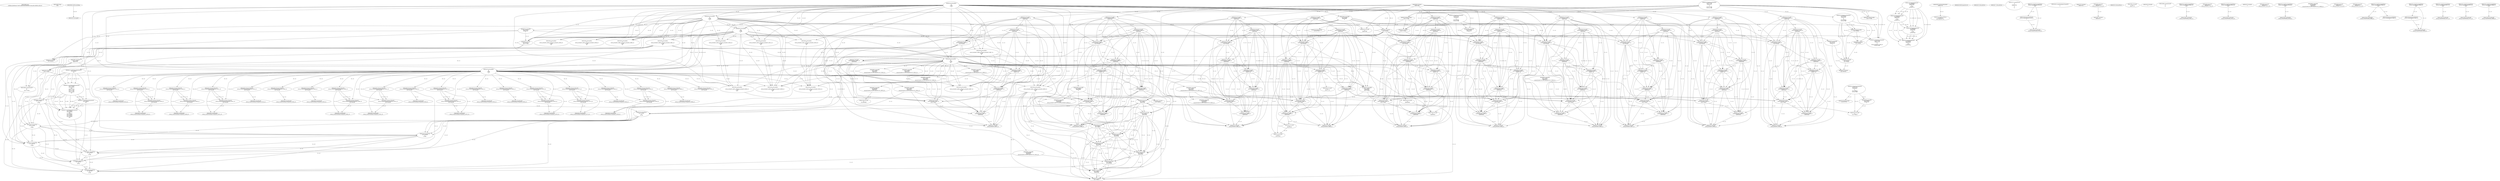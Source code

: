 // Global SCDG with merge call
digraph {
	0 [label="268454688.main
e286de2a2b9006c03759f761dbf5309e398d3b5873afcca9b10499851c695167"]
	1 [label="268454699.Sleep
1000"]
	2 [label="268450908.GetProcessHeap
"]
	3 [label="268465424.VirtualAlloc
0
128
12288
4"]
	4 [label="268465190.RegOpenKeyExW
2147483650
268501000
0
131097
2147417172"]
	5 [label="268465489.wsprintfW
3221762048
268500964
0"]
	3 -> 5 [label="(0-->1)"]
	6 [label="268466183.VirtualAlloc
0
1024
12288
4"]
	3 -> 6 [label="(3-->3)"]
	3 -> 6 [label="(4-->4)"]
	7 [label="268466202.VirtualAlloc
0
3596
12288
4"]
	3 -> 7 [label="(3-->3)"]
	6 -> 7 [label="(3-->3)"]
	3 -> 7 [label="(4-->4)"]
	6 -> 7 [label="(4-->4)"]
	8 [label="268466212.GetWindowsDirectoryW
3221770240
256"]
	7 -> 8 [label="(0-->1)"]
	9 [label="268466270.GetVolumeInformationW
3221770240
3221770752
256
3221771776
3221771784
3221771780
3221771264
256"]
	7 -> 9 [label="(0-->1)"]
	8 -> 9 [label="(1-->1)"]
	8 -> 9 [label="(2-->3)"]
	8 -> 9 [label="(2-->8)"]
	10 [label="268465190.RegOpenKeyExW
2147483650
268501632
0
131097
2147417172"]
	4 -> 10 [label="(1-->1)"]
	4 -> 10 [label="(4-->4)"]
	4 -> 10 [label="(5-->5)"]
	11 [label="268465223.RegQueryValueExW
3221771788
268501592
0
0
3221771788
2147417188"]
	12 [label="268465239.RegCloseKey
3221771788"]
	11 -> 12 [label="(1-->1)"]
	11 -> 12 [label="(5-->1)"]
	13 [label="268466320.lstrlenW
3221771788"]
	11 -> 13 [label="(1-->1)"]
	11 -> 13 [label="(5-->1)"]
	12 -> 13 [label="(1-->1)"]
	14 [label="268466376.wsprintfW
3221766144
268501204
0"]
	6 -> 14 [label="(0-->1)"]
	15 [label="268466397.lstrcatW
3221766144
3221771788"]
	6 -> 15 [label="(0-->1)"]
	14 -> 15 [label="(1-->1)"]
	11 -> 15 [label="(1-->2)"]
	11 -> 15 [label="(5-->2)"]
	12 -> 15 [label="(1-->2)"]
	13 -> 15 [label="(1-->2)"]
	16 [label="268466409.GetModuleHandleW
268501752"]
	17 [label="268466416.GetProcAddress
270536744
RtlComputeCrc32"]
	16 -> 17 [label="(0-->1)"]
	18 [label="268466432.lstrlenW
3221766144"]
	6 -> 18 [label="(0-->1)"]
	14 -> 18 [label="(1-->1)"]
	15 -> 18 [label="(1-->1)"]
	19 [label="268466449.RtlComputeCrc32
"]
	20 [label="268466481.VirtualFree
3221770240
0
32768"]
	7 -> 20 [label="(0-->1)"]
	8 -> 20 [label="(1-->1)"]
	9 -> 20 [label="(1-->1)"]
	21 [label="268464882.lstrlenW
3221762048"]
	3 -> 21 [label="(0-->1)"]
	5 -> 21 [label="(1-->1)"]
	22 [label="268464893.lstrlenW
268497860"]
	23 [label="268453932.VirtualAlloc
0
retval_lstrlenW_32860_32_retval_lstrlenW_32861_32
12288
64"]
	3 -> 23 [label="(3-->3)"]
	6 -> 23 [label="(3-->3)"]
	7 -> 23 [label="(3-->3)"]
	24 [label="268453967.lstrcpyW
3221774336
268497976"]
	23 -> 24 [label="(0-->1)"]
	25 [label="268453974.lstrlenW
3221774336"]
	23 -> 25 [label="(0-->1)"]
	24 -> 25 [label="(1-->1)"]
	26 [label="268464425.lstrcatW
retval_lstrlenW_32880_32
268497860"]
	22 -> 26 [label="(1-->2)"]
	27 [label="268464433.lstrcatW
retval_lstrlenW_32880_32
268500944"]
	26 -> 27 [label="(1-->1)"]
	28 [label="268464439.lstrcatW
retval_lstrlenW_32880_32
3221762048"]
	26 -> 28 [label="(1-->1)"]
	27 -> 28 [label="(1-->1)"]
	3 -> 28 [label="(0-->2)"]
	5 -> 28 [label="(1-->2)"]
	21 -> 28 [label="(1-->2)"]
	29 [label="268464447.lstrcatW
retval_lstrlenW_32880_32
268500948"]
	26 -> 29 [label="(1-->1)"]
	27 -> 29 [label="(1-->1)"]
	28 -> 29 [label="(1-->1)"]
	30 [label="268464636.VirtualAlloc
0
66
12288
64"]
	3 -> 30 [label="(3-->3)"]
	6 -> 30 [label="(3-->3)"]
	7 -> 30 [label="(3-->3)"]
	23 -> 30 [label="(3-->3)"]
	23 -> 30 [label="(4-->4)"]
	31 [label="268464662.wsprintfW
3221778432
268500952
unconstrained_ret_RtlComputeCrc32_32842_32"]
	30 -> 31 [label="(0-->1)"]
	32 [label="268464692.lstrcatW
retval_lstrlenW_32880_32
268497764"]
	26 -> 32 [label="(1-->1)"]
	27 -> 32 [label="(1-->1)"]
	28 -> 32 [label="(1-->1)"]
	29 -> 32 [label="(1-->1)"]
	33 [label="268464700.lstrcatW
retval_lstrlenW_32880_32
268500944"]
	26 -> 33 [label="(1-->1)"]
	27 -> 33 [label="(1-->1)"]
	28 -> 33 [label="(1-->1)"]
	29 -> 33 [label="(1-->1)"]
	32 -> 33 [label="(1-->1)"]
	27 -> 33 [label="(2-->2)"]
	34 [label="268464706.lstrcatW
retval_lstrlenW_32880_32
3221778432"]
	26 -> 34 [label="(1-->1)"]
	27 -> 34 [label="(1-->1)"]
	28 -> 34 [label="(1-->1)"]
	29 -> 34 [label="(1-->1)"]
	32 -> 34 [label="(1-->1)"]
	33 -> 34 [label="(1-->1)"]
	30 -> 34 [label="(0-->2)"]
	31 -> 34 [label="(1-->2)"]
	35 [label="268464714.lstrcatW
retval_lstrlenW_32880_32
268500948"]
	26 -> 35 [label="(1-->1)"]
	27 -> 35 [label="(1-->1)"]
	28 -> 35 [label="(1-->1)"]
	29 -> 35 [label="(1-->1)"]
	32 -> 35 [label="(1-->1)"]
	33 -> 35 [label="(1-->1)"]
	34 -> 35 [label="(1-->1)"]
	29 -> 35 [label="(2-->2)"]
	36 [label="268464726.VirtualFree
3221778432
0
32768"]
	30 -> 36 [label="(0-->1)"]
	31 -> 36 [label="(1-->1)"]
	34 -> 36 [label="(2-->1)"]
	20 -> 36 [label="(3-->3)"]
	37 [label="268464767.lstrlenW
retval_lstrlenW_32880_32"]
	26 -> 37 [label="(1-->1)"]
	27 -> 37 [label="(1-->1)"]
	28 -> 37 [label="(1-->1)"]
	29 -> 37 [label="(1-->1)"]
	32 -> 37 [label="(1-->1)"]
	33 -> 37 [label="(1-->1)"]
	34 -> 37 [label="(1-->1)"]
	35 -> 37 [label="(1-->1)"]
	38 [label="268453998.CreateMutexW
0
0
3221774336"]
	23 -> 38 [label="(0-->3)"]
	24 -> 38 [label="(1-->3)"]
	25 -> 38 [label="(1-->3)"]
	39 [label="268454010.GetLastError
"]
	40 [label="268454017.GetLastError
"]
	41 [label="268454043.VirtualFree
3221774336
0
32768"]
	23 -> 41 [label="(0-->1)"]
	24 -> 41 [label="(1-->1)"]
	25 -> 41 [label="(1-->1)"]
	38 -> 41 [label="(3-->1)"]
	20 -> 41 [label="(3-->3)"]
	36 -> 41 [label="(3-->3)"]
	42 [label="268467629.VirtualFree
3221762048
0
32768"]
	3 -> 42 [label="(0-->1)"]
	5 -> 42 [label="(1-->1)"]
	21 -> 42 [label="(1-->1)"]
	28 -> 42 [label="(2-->1)"]
	20 -> 42 [label="(3-->3)"]
	36 -> 42 [label="(3-->3)"]
	41 -> 42 [label="(3-->3)"]
	43 [label="268467737.VirtualFree
3221766144
0
32768"]
	6 -> 43 [label="(0-->1)"]
	14 -> 43 [label="(1-->1)"]
	15 -> 43 [label="(1-->1)"]
	18 -> 43 [label="(1-->1)"]
	20 -> 43 [label="(3-->3)"]
	36 -> 43 [label="(3-->3)"]
	41 -> 43 [label="(3-->3)"]
	42 -> 43 [label="(3-->3)"]
	44 [label="268454737.CreateThread
0
0
268447024
0
0
0"]
	45 [label="268454761.WaitForSingleObject
retval_CreateThread_33139_32
5000"]
	46 [label="268454780.TerminateThread
retval_CreateThread_33139_32
0"]
	45 -> 46 [label="(1-->1)"]
	47 [label="268454790.CloseHandle
retval_CreateThread_33139_32"]
	45 -> 47 [label="(1-->1)"]
	46 -> 47 [label="(1-->1)"]
	48 [label="268454450.CreateToolhelp32Snapshot
2
0"]
	49 [label="268454476.VirtualAlloc
0
556
12288
4"]
	3 -> 49 [label="(3-->3)"]
	6 -> 49 [label="(3-->3)"]
	7 -> 49 [label="(3-->3)"]
	23 -> 49 [label="(3-->3)"]
	30 -> 49 [label="(3-->3)"]
	3 -> 49 [label="(4-->4)"]
	6 -> 49 [label="(4-->4)"]
	7 -> 49 [label="(4-->4)"]
	50 [label="268454533.lstrcmpiW
"]
	2 -> 50 [label="(0-->0)"]
	51 [label="268454602.Process32NextW
retval_CreateToolhelp32Snapshot_33269_32
3221782528"]
	49 -> 51 [label="(0-->2)"]
	52 [label="268454627.VirtualFree
3221782528
0
32768"]
	49 -> 52 [label="(0-->1)"]
	51 -> 52 [label="(2-->1)"]
	20 -> 52 [label="(3-->3)"]
	36 -> 52 [label="(3-->3)"]
	41 -> 52 [label="(3-->3)"]
	42 -> 52 [label="(3-->3)"]
	43 -> 52 [label="(3-->3)"]
	53 [label="268454634.CloseHandle
retval_CreateToolhelp32Snapshot_33269_32"]
	51 -> 53 [label="(1-->1)"]
	54 [label="268465190.RegOpenKeyExW
2147483650
268501000
0
131097
2147417052"]
	4 -> 54 [label="(1-->1)"]
	10 -> 54 [label="(1-->1)"]
	4 -> 54 [label="(2-->2)"]
	4 -> 54 [label="(4-->4)"]
	10 -> 54 [label="(4-->4)"]
	55 [label="268465489.wsprintfW
3221786624
268500964
0"]
	5 -> 55 [label="(2-->2)"]
	56 [label="268466212.GetWindowsDirectoryW
3221794816
256"]
	8 -> 56 [label="(2-->2)"]
	9 -> 56 [label="(3-->2)"]
	9 -> 56 [label="(8-->2)"]
	57 [label="268466270.GetVolumeInformationW
3221794816
3221795328
256
3221796352
3221796360
3221796356
3221795840
256"]
	56 -> 57 [label="(1-->1)"]
	8 -> 57 [label="(2-->3)"]
	9 -> 57 [label="(3-->3)"]
	9 -> 57 [label="(8-->3)"]
	56 -> 57 [label="(2-->3)"]
	8 -> 57 [label="(2-->8)"]
	9 -> 57 [label="(3-->8)"]
	9 -> 57 [label="(8-->8)"]
	56 -> 57 [label="(2-->8)"]
	58 [label="268465190.RegOpenKeyExW
2147483650
268501632
0
131097
2147417052"]
	4 -> 58 [label="(1-->1)"]
	10 -> 58 [label="(1-->1)"]
	54 -> 58 [label="(1-->1)"]
	10 -> 58 [label="(2-->2)"]
	4 -> 58 [label="(4-->4)"]
	10 -> 58 [label="(4-->4)"]
	54 -> 58 [label="(4-->4)"]
	54 -> 58 [label="(5-->5)"]
	59 [label="268465223.RegQueryValueExW
3221796364
268501592
0
0
3221796364
2147417068"]
	11 -> 59 [label="(2-->2)"]
	60 [label="268465239.RegCloseKey
3221796364"]
	59 -> 60 [label="(1-->1)"]
	59 -> 60 [label="(5-->1)"]
	61 [label="268466320.lstrlenW
3221796364"]
	59 -> 61 [label="(1-->1)"]
	59 -> 61 [label="(5-->1)"]
	60 -> 61 [label="(1-->1)"]
	62 [label="268466376.wsprintfW
3221790720
268501204
0"]
	14 -> 62 [label="(2-->2)"]
	63 [label="268466397.lstrcatW
3221790720
3221796364"]
	62 -> 63 [label="(1-->1)"]
	59 -> 63 [label="(1-->2)"]
	59 -> 63 [label="(5-->2)"]
	60 -> 63 [label="(1-->2)"]
	61 -> 63 [label="(1-->2)"]
	64 [label="268466432.lstrlenW
3221790720"]
	62 -> 64 [label="(1-->1)"]
	63 -> 64 [label="(1-->1)"]
	65 [label="268466481.VirtualFree
3221794816
0
32768"]
	56 -> 65 [label="(1-->1)"]
	57 -> 65 [label="(1-->1)"]
	20 -> 65 [label="(3-->3)"]
	36 -> 65 [label="(3-->3)"]
	41 -> 65 [label="(3-->3)"]
	42 -> 65 [label="(3-->3)"]
	43 -> 65 [label="(3-->3)"]
	52 -> 65 [label="(3-->3)"]
	66 [label="268464882.lstrlenW
3221786624"]
	55 -> 66 [label="(1-->1)"]
	67 [label="268452641.VirtualAlloc
0
retval_lstrlenW_40831_32_retval_lstrlenW_40830_32
12288
64"]
	3 -> 67 [label="(3-->3)"]
	6 -> 67 [label="(3-->3)"]
	7 -> 67 [label="(3-->3)"]
	23 -> 67 [label="(3-->3)"]
	30 -> 67 [label="(3-->3)"]
	49 -> 67 [label="(3-->3)"]
	23 -> 67 [label="(4-->4)"]
	30 -> 67 [label="(4-->4)"]
	68 [label="268464425.lstrcatW
3221798912
268497860"]
	67 -> 68 [label="(0-->1)"]
	22 -> 68 [label="(1-->2)"]
	26 -> 68 [label="(2-->2)"]
	69 [label="268464433.lstrcatW
3221798912
268500944"]
	67 -> 69 [label="(0-->1)"]
	68 -> 69 [label="(1-->1)"]
	27 -> 69 [label="(2-->2)"]
	33 -> 69 [label="(2-->2)"]
	70 [label="268464439.lstrcatW
3221798912
3221786624"]
	67 -> 70 [label="(0-->1)"]
	68 -> 70 [label="(1-->1)"]
	69 -> 70 [label="(1-->1)"]
	55 -> 70 [label="(1-->2)"]
	66 -> 70 [label="(1-->2)"]
	71 [label="268464447.lstrcatW
3221798912
268500948"]
	67 -> 71 [label="(0-->1)"]
	68 -> 71 [label="(1-->1)"]
	69 -> 71 [label="(1-->1)"]
	70 -> 71 [label="(1-->1)"]
	29 -> 71 [label="(2-->2)"]
	35 -> 71 [label="(2-->2)"]
	72 [label="268464662.wsprintfW
3221803008
268500952
unconstrained_ret_RtlComputeCrc32_39519_32"]
	31 -> 72 [label="(2-->2)"]
	73 [label="268464692.lstrcatW
3221798912
268497764"]
	67 -> 73 [label="(0-->1)"]
	68 -> 73 [label="(1-->1)"]
	69 -> 73 [label="(1-->1)"]
	70 -> 73 [label="(1-->1)"]
	71 -> 73 [label="(1-->1)"]
	32 -> 73 [label="(2-->2)"]
	74 [label="268464700.lstrcatW
3221798912
268500944"]
	67 -> 74 [label="(0-->1)"]
	68 -> 74 [label="(1-->1)"]
	69 -> 74 [label="(1-->1)"]
	70 -> 74 [label="(1-->1)"]
	71 -> 74 [label="(1-->1)"]
	73 -> 74 [label="(1-->1)"]
	27 -> 74 [label="(2-->2)"]
	33 -> 74 [label="(2-->2)"]
	69 -> 74 [label="(2-->2)"]
	75 [label="268464706.lstrcatW
3221798912
3221803008"]
	67 -> 75 [label="(0-->1)"]
	68 -> 75 [label="(1-->1)"]
	69 -> 75 [label="(1-->1)"]
	70 -> 75 [label="(1-->1)"]
	71 -> 75 [label="(1-->1)"]
	73 -> 75 [label="(1-->1)"]
	74 -> 75 [label="(1-->1)"]
	72 -> 75 [label="(1-->2)"]
	76 [label="268464714.lstrcatW
3221798912
268500948"]
	67 -> 76 [label="(0-->1)"]
	68 -> 76 [label="(1-->1)"]
	69 -> 76 [label="(1-->1)"]
	70 -> 76 [label="(1-->1)"]
	71 -> 76 [label="(1-->1)"]
	73 -> 76 [label="(1-->1)"]
	74 -> 76 [label="(1-->1)"]
	75 -> 76 [label="(1-->1)"]
	29 -> 76 [label="(2-->2)"]
	35 -> 76 [label="(2-->2)"]
	71 -> 76 [label="(2-->2)"]
	77 [label="268464726.VirtualFree
3221803008
0
32768"]
	72 -> 77 [label="(1-->1)"]
	75 -> 77 [label="(2-->1)"]
	20 -> 77 [label="(3-->3)"]
	36 -> 77 [label="(3-->3)"]
	41 -> 77 [label="(3-->3)"]
	42 -> 77 [label="(3-->3)"]
	43 -> 77 [label="(3-->3)"]
	52 -> 77 [label="(3-->3)"]
	65 -> 77 [label="(3-->3)"]
	78 [label="268464767.lstrlenW
3221798912"]
	67 -> 78 [label="(0-->1)"]
	68 -> 78 [label="(1-->1)"]
	69 -> 78 [label="(1-->1)"]
	70 -> 78 [label="(1-->1)"]
	71 -> 78 [label="(1-->1)"]
	73 -> 78 [label="(1-->1)"]
	74 -> 78 [label="(1-->1)"]
	75 -> 78 [label="(1-->1)"]
	76 -> 78 [label="(1-->1)"]
	79 [label="268452707.lstrlenW
268497912"]
	80 [label="268452834.lstrcpyW
268510272
retval_lstrlenW_42218_32"]
	81 [label="268452841.lstrlenW
268510272"]
	80 -> 81 [label="(1-->1)"]
	82 [label="268465254.GetLastError
"]
	83 [label="268465263.RegCloseKey
3221771788"]
	11 -> 83 [label="(1-->1)"]
	11 -> 83 [label="(5-->1)"]
	84 [label="268453932.VirtualAlloc
0
retval_lstrlenW_32823_32_retval_lstrlenW_32821_32
12288
64"]
	3 -> 84 [label="(3-->3)"]
	6 -> 84 [label="(3-->3)"]
	7 -> 84 [label="(3-->3)"]
	85 [label="268453967.lstrcpyW
0
268497976"]
	86 [label="268453974.lstrlenW
0"]
	87 [label="268464425.lstrcatW
retval_lstrlenW_32862_32
268497860"]
	22 -> 87 [label="(1-->2)"]
	88 [label="268464433.lstrcatW
retval_lstrlenW_32862_32
268500944"]
	87 -> 88 [label="(1-->1)"]
	89 [label="268464439.lstrcatW
retval_lstrlenW_32862_32
3221762048"]
	87 -> 89 [label="(1-->1)"]
	88 -> 89 [label="(1-->1)"]
	3 -> 89 [label="(0-->2)"]
	5 -> 89 [label="(1-->2)"]
	21 -> 89 [label="(1-->2)"]
	90 [label="268464447.lstrcatW
retval_lstrlenW_32862_32
268500948"]
	87 -> 90 [label="(1-->1)"]
	88 -> 90 [label="(1-->1)"]
	89 -> 90 [label="(1-->1)"]
	91 [label="268464662.wsprintfW
3221778432
268500952
unconstrained_ret_RtlComputeCrc32_32807_32"]
	30 -> 91 [label="(0-->1)"]
	92 [label="268464692.lstrcatW
retval_lstrlenW_32862_32
268497764"]
	87 -> 92 [label="(1-->1)"]
	88 -> 92 [label="(1-->1)"]
	89 -> 92 [label="(1-->1)"]
	90 -> 92 [label="(1-->1)"]
	93 [label="268464700.lstrcatW
retval_lstrlenW_32862_32
268500944"]
	87 -> 93 [label="(1-->1)"]
	88 -> 93 [label="(1-->1)"]
	89 -> 93 [label="(1-->1)"]
	90 -> 93 [label="(1-->1)"]
	92 -> 93 [label="(1-->1)"]
	88 -> 93 [label="(2-->2)"]
	94 [label="268464706.lstrcatW
retval_lstrlenW_32862_32
3221778432"]
	87 -> 94 [label="(1-->1)"]
	88 -> 94 [label="(1-->1)"]
	89 -> 94 [label="(1-->1)"]
	90 -> 94 [label="(1-->1)"]
	92 -> 94 [label="(1-->1)"]
	93 -> 94 [label="(1-->1)"]
	30 -> 94 [label="(0-->2)"]
	91 -> 94 [label="(1-->2)"]
	95 [label="268464714.lstrcatW
retval_lstrlenW_32862_32
268500948"]
	87 -> 95 [label="(1-->1)"]
	88 -> 95 [label="(1-->1)"]
	89 -> 95 [label="(1-->1)"]
	90 -> 95 [label="(1-->1)"]
	92 -> 95 [label="(1-->1)"]
	93 -> 95 [label="(1-->1)"]
	94 -> 95 [label="(1-->1)"]
	90 -> 95 [label="(2-->2)"]
	96 [label="268464767.lstrlenW
retval_lstrlenW_32862_32"]
	87 -> 96 [label="(1-->1)"]
	88 -> 96 [label="(1-->1)"]
	89 -> 96 [label="(1-->1)"]
	90 -> 96 [label="(1-->1)"]
	92 -> 96 [label="(1-->1)"]
	93 -> 96 [label="(1-->1)"]
	94 -> 96 [label="(1-->1)"]
	95 -> 96 [label="(1-->1)"]
	97 [label="268453998.CreateMutexW
0
0
0"]
	98 [label="268454761.WaitForSingleObject
retval_CreateThread_33031_32
5000"]
	99 [label="268454790.CloseHandle
retval_CreateThread_33031_32"]
	98 -> 99 [label="(1-->1)"]
	100 [label="268454501.Process32FirstW
retval_CreateToolhelp32Snapshot_33062_32
3221782528"]
	49 -> 100 [label="(0-->2)"]
	101 [label="268454602.Process32NextW
retval_CreateToolhelp32Snapshot_33062_32
3221782528"]
	100 -> 101 [label="(1-->1)"]
	49 -> 101 [label="(0-->2)"]
	100 -> 101 [label="(2-->2)"]
	102 [label="268454634.CloseHandle
retval_CreateToolhelp32Snapshot_33062_32"]
	100 -> 102 [label="(1-->1)"]
	101 -> 102 [label="(1-->1)"]
	103 [label="268465223.RegQueryValueExW
2147417376
268500984
0
0
3221786624
2147417068"]
	104 [label="268465239.RegCloseKey
2147417376"]
	103 -> 104 [label="(1-->1)"]
	105 [label="268465489.wsprintfW
3221786624
268501104
0"]
	103 -> 105 [label="(5-->1)"]
	106 [label="268452641.VirtualAlloc
0
retval_lstrlenW_36939_32_retval_lstrlenW_36938_32
12288
64"]
	3 -> 106 [label="(3-->3)"]
	6 -> 106 [label="(3-->3)"]
	7 -> 106 [label="(3-->3)"]
	30 -> 106 [label="(3-->3)"]
	49 -> 106 [label="(3-->3)"]
	84 -> 106 [label="(3-->3)"]
	30 -> 106 [label="(4-->4)"]
	84 -> 106 [label="(4-->4)"]
	107 [label="268464662.wsprintfW
3221803008
268500952
unconstrained_ret_RtlComputeCrc32_36920_32"]
	91 -> 107 [label="(2-->2)"]
	108 [label="268452834.lstrcpyW
268510272
retval_lstrlenW_37392_32"]
	109 [label="268465223.RegQueryValueExW
2147417376
268500984
0
0
3221762048
2147417188"]
	3 -> 109 [label="(0-->5)"]
	110 [label="268465263.RegCloseKey
2147417376"]
	109 -> 110 [label="(1-->1)"]
	111 [label="268453932.VirtualAlloc
0
retval_lstrlenW_32822_32_retval_lstrlenW_32819_32
12288
64"]
	3 -> 111 [label="(3-->3)"]
	6 -> 111 [label="(3-->3)"]
	7 -> 111 [label="(3-->3)"]
	112 [label="268464425.lstrcatW
retval_lstrlenW_32866_32
268497860"]
	22 -> 112 [label="(1-->2)"]
	113 [label="268464433.lstrcatW
retval_lstrlenW_32866_32
268500944"]
	112 -> 113 [label="(1-->1)"]
	114 [label="268464439.lstrcatW
retval_lstrlenW_32866_32
3221762048"]
	112 -> 114 [label="(1-->1)"]
	113 -> 114 [label="(1-->1)"]
	3 -> 114 [label="(0-->2)"]
	5 -> 114 [label="(1-->2)"]
	21 -> 114 [label="(1-->2)"]
	109 -> 114 [label="(5-->2)"]
	115 [label="268464447.lstrcatW
retval_lstrlenW_32866_32
268500948"]
	112 -> 115 [label="(1-->1)"]
	113 -> 115 [label="(1-->1)"]
	114 -> 115 [label="(1-->1)"]
	116 [label="268464662.wsprintfW
3221778432
268500952
unconstrained_ret_RtlComputeCrc32_32806_32"]
	30 -> 116 [label="(0-->1)"]
	117 [label="268464692.lstrcatW
retval_lstrlenW_32866_32
268497764"]
	112 -> 117 [label="(1-->1)"]
	113 -> 117 [label="(1-->1)"]
	114 -> 117 [label="(1-->1)"]
	115 -> 117 [label="(1-->1)"]
	118 [label="268464700.lstrcatW
retval_lstrlenW_32866_32
268500944"]
	112 -> 118 [label="(1-->1)"]
	113 -> 118 [label="(1-->1)"]
	114 -> 118 [label="(1-->1)"]
	115 -> 118 [label="(1-->1)"]
	117 -> 118 [label="(1-->1)"]
	113 -> 118 [label="(2-->2)"]
	119 [label="268464706.lstrcatW
retval_lstrlenW_32866_32
3221778432"]
	112 -> 119 [label="(1-->1)"]
	113 -> 119 [label="(1-->1)"]
	114 -> 119 [label="(1-->1)"]
	115 -> 119 [label="(1-->1)"]
	117 -> 119 [label="(1-->1)"]
	118 -> 119 [label="(1-->1)"]
	30 -> 119 [label="(0-->2)"]
	116 -> 119 [label="(1-->2)"]
	120 [label="268464714.lstrcatW
retval_lstrlenW_32866_32
268500948"]
	112 -> 120 [label="(1-->1)"]
	113 -> 120 [label="(1-->1)"]
	114 -> 120 [label="(1-->1)"]
	115 -> 120 [label="(1-->1)"]
	117 -> 120 [label="(1-->1)"]
	118 -> 120 [label="(1-->1)"]
	119 -> 120 [label="(1-->1)"]
	115 -> 120 [label="(2-->2)"]
	121 [label="268464767.lstrlenW
retval_lstrlenW_32866_32"]
	112 -> 121 [label="(1-->1)"]
	113 -> 121 [label="(1-->1)"]
	114 -> 121 [label="(1-->1)"]
	115 -> 121 [label="(1-->1)"]
	117 -> 121 [label="(1-->1)"]
	118 -> 121 [label="(1-->1)"]
	119 -> 121 [label="(1-->1)"]
	120 -> 121 [label="(1-->1)"]
	122 [label="268454761.WaitForSingleObject
retval_CreateThread_33314_32
5000"]
	123 [label="268454790.CloseHandle
retval_CreateThread_33314_32"]
	122 -> 123 [label="(1-->1)"]
	124 [label="268454602.Process32NextW
retval_CreateToolhelp32Snapshot_33404_32
3221782528"]
	49 -> 124 [label="(0-->2)"]
	125 [label="268454634.CloseHandle
retval_CreateToolhelp32Snapshot_33404_32"]
	124 -> 125 [label="(1-->1)"]
	126 [label="268452641.VirtualAlloc
0
retval_lstrlenW_39018_32_retval_lstrlenW_39016_32
12288
64"]
	3 -> 126 [label="(3-->3)"]
	6 -> 126 [label="(3-->3)"]
	7 -> 126 [label="(3-->3)"]
	30 -> 126 [label="(3-->3)"]
	49 -> 126 [label="(3-->3)"]
	111 -> 126 [label="(3-->3)"]
	30 -> 126 [label="(4-->4)"]
	111 -> 126 [label="(4-->4)"]
	127 [label="268464425.lstrcatW
0
268497860"]
	22 -> 127 [label="(1-->2)"]
	112 -> 127 [label="(2-->2)"]
	128 [label="268464433.lstrcatW
0
268500944"]
	113 -> 128 [label="(2-->2)"]
	118 -> 128 [label="(2-->2)"]
	129 [label="268464439.lstrcatW
0
3221786624"]
	66 -> 129 [label="(1-->2)"]
	103 -> 129 [label="(5-->2)"]
	105 -> 129 [label="(1-->2)"]
	130 [label="268464447.lstrcatW
0
268500948"]
	115 -> 130 [label="(2-->2)"]
	120 -> 130 [label="(2-->2)"]
	131 [label="268464662.wsprintfW
3221803008
268500952
unconstrained_ret_RtlComputeCrc32_38678_32"]
	116 -> 131 [label="(2-->2)"]
	132 [label="268464692.lstrcatW
0
268497764"]
	117 -> 132 [label="(2-->2)"]
	133 [label="268464700.lstrcatW
0
268500944"]
	113 -> 133 [label="(2-->2)"]
	118 -> 133 [label="(2-->2)"]
	128 -> 133 [label="(2-->2)"]
	134 [label="268464706.lstrcatW
0
3221803008"]
	131 -> 134 [label="(1-->2)"]
	135 [label="268464714.lstrcatW
0
268500948"]
	115 -> 135 [label="(2-->2)"]
	120 -> 135 [label="(2-->2)"]
	130 -> 135 [label="(2-->2)"]
	136 [label="268464767.lstrlenW
0"]
	137 [label="268452834.lstrcpyW
268510272
retval_lstrlenW_41873_32"]
	138 [label="268453932.VirtualAlloc
0
retval_lstrlenW_32894_32_retval_lstrlenW_32897_32
12288
64"]
	3 -> 138 [label="(3-->3)"]
	6 -> 138 [label="(3-->3)"]
	7 -> 138 [label="(3-->3)"]
	139 [label="268464425.lstrcatW
retval_lstrlenW_32926_32
268497860"]
	22 -> 139 [label="(1-->2)"]
	140 [label="268464433.lstrcatW
retval_lstrlenW_32926_32
268500944"]
	139 -> 140 [label="(1-->1)"]
	141 [label="268464439.lstrcatW
retval_lstrlenW_32926_32
3221762048"]
	139 -> 141 [label="(1-->1)"]
	140 -> 141 [label="(1-->1)"]
	3 -> 141 [label="(0-->2)"]
	5 -> 141 [label="(1-->2)"]
	21 -> 141 [label="(1-->2)"]
	109 -> 141 [label="(5-->2)"]
	142 [label="268464447.lstrcatW
retval_lstrlenW_32926_32
268500948"]
	139 -> 142 [label="(1-->1)"]
	140 -> 142 [label="(1-->1)"]
	141 -> 142 [label="(1-->1)"]
	143 [label="268464679.wsprintfW
3221778432
268500964
3221774336"]
	30 -> 143 [label="(0-->1)"]
	5 -> 143 [label="(2-->2)"]
	24 -> 143 [label="(1-->3)"]
	25 -> 143 [label="(1-->3)"]
	138 -> 143 [label="(0-->3)"]
	144 [label="268464692.lstrcatW
retval_lstrlenW_32926_32
268497764"]
	139 -> 144 [label="(1-->1)"]
	140 -> 144 [label="(1-->1)"]
	141 -> 144 [label="(1-->1)"]
	142 -> 144 [label="(1-->1)"]
	145 [label="268464700.lstrcatW
retval_lstrlenW_32926_32
268500944"]
	139 -> 145 [label="(1-->1)"]
	140 -> 145 [label="(1-->1)"]
	141 -> 145 [label="(1-->1)"]
	142 -> 145 [label="(1-->1)"]
	144 -> 145 [label="(1-->1)"]
	140 -> 145 [label="(2-->2)"]
	146 [label="268464706.lstrcatW
retval_lstrlenW_32926_32
3221778432"]
	139 -> 146 [label="(1-->1)"]
	140 -> 146 [label="(1-->1)"]
	141 -> 146 [label="(1-->1)"]
	142 -> 146 [label="(1-->1)"]
	144 -> 146 [label="(1-->1)"]
	145 -> 146 [label="(1-->1)"]
	30 -> 146 [label="(0-->2)"]
	143 -> 146 [label="(1-->2)"]
	147 [label="268464714.lstrcatW
retval_lstrlenW_32926_32
268500948"]
	139 -> 147 [label="(1-->1)"]
	140 -> 147 [label="(1-->1)"]
	141 -> 147 [label="(1-->1)"]
	142 -> 147 [label="(1-->1)"]
	144 -> 147 [label="(1-->1)"]
	145 -> 147 [label="(1-->1)"]
	146 -> 147 [label="(1-->1)"]
	142 -> 147 [label="(2-->2)"]
	148 [label="268464767.lstrlenW
retval_lstrlenW_32926_32"]
	139 -> 148 [label="(1-->1)"]
	140 -> 148 [label="(1-->1)"]
	141 -> 148 [label="(1-->1)"]
	142 -> 148 [label="(1-->1)"]
	144 -> 148 [label="(1-->1)"]
	145 -> 148 [label="(1-->1)"]
	146 -> 148 [label="(1-->1)"]
	147 -> 148 [label="(1-->1)"]
	149 [label="268454761.WaitForSingleObject
retval_CreateThread_33138_32
5000"]
	150 [label="268454790.CloseHandle
retval_CreateThread_33138_32"]
	149 -> 150 [label="(1-->1)"]
	151 [label="268454501.Process32FirstW
retval_CreateToolhelp32Snapshot_33161_32
3221782528"]
	49 -> 151 [label="(0-->2)"]
	152 [label="268454602.Process32NextW
retval_CreateToolhelp32Snapshot_33161_32
3221782528"]
	151 -> 152 [label="(1-->1)"]
	49 -> 152 [label="(0-->2)"]
	151 -> 152 [label="(2-->2)"]
	153 [label="268454634.CloseHandle
retval_CreateToolhelp32Snapshot_33161_32"]
	151 -> 153 [label="(1-->1)"]
	152 -> 153 [label="(1-->1)"]
	154 [label="268452641.VirtualAlloc
0
retval_lstrlenW_40604_32_retval_lstrlenW_40607_32
12288
64"]
	3 -> 154 [label="(3-->3)"]
	6 -> 154 [label="(3-->3)"]
	7 -> 154 [label="(3-->3)"]
	30 -> 154 [label="(3-->3)"]
	49 -> 154 [label="(3-->3)"]
	138 -> 154 [label="(3-->3)"]
	30 -> 154 [label="(4-->4)"]
	138 -> 154 [label="(4-->4)"]
	155 [label="268464662.wsprintfW
3221803008
268500952
unconstrained_ret_RtlComputeCrc32_39089_32"]
	156 [label="268452834.lstrcpyW
268510272
retval_lstrlenW_42219_32"]
	157 [label="268465489.wsprintfW
3221762048
268501104
0"]
	3 -> 157 [label="(0-->1)"]
	109 -> 157 [label="(5-->1)"]
	158 [label="268453932.VirtualAlloc
0
retval_lstrlenW_32824_32_retval_lstrlenW_32826_32
12288
64"]
	3 -> 158 [label="(3-->3)"]
	6 -> 158 [label="(3-->3)"]
	7 -> 158 [label="(3-->3)"]
	159 [label="268464425.lstrcatW
retval_lstrlenW_32839_32
268497860"]
	22 -> 159 [label="(1-->2)"]
	160 [label="268464433.lstrcatW
retval_lstrlenW_32839_32
268500944"]
	159 -> 160 [label="(1-->1)"]
	161 [label="268464439.lstrcatW
retval_lstrlenW_32839_32
3221762048"]
	159 -> 161 [label="(1-->1)"]
	160 -> 161 [label="(1-->1)"]
	3 -> 161 [label="(0-->2)"]
	21 -> 161 [label="(1-->2)"]
	109 -> 161 [label="(5-->2)"]
	157 -> 161 [label="(1-->2)"]
	162 [label="268464447.lstrcatW
retval_lstrlenW_32839_32
268500948"]
	159 -> 162 [label="(1-->1)"]
	160 -> 162 [label="(1-->1)"]
	161 -> 162 [label="(1-->1)"]
	163 [label="268464692.lstrcatW
retval_lstrlenW_32839_32
268497764"]
	159 -> 163 [label="(1-->1)"]
	160 -> 163 [label="(1-->1)"]
	161 -> 163 [label="(1-->1)"]
	162 -> 163 [label="(1-->1)"]
	164 [label="268464700.lstrcatW
retval_lstrlenW_32839_32
268500944"]
	159 -> 164 [label="(1-->1)"]
	160 -> 164 [label="(1-->1)"]
	161 -> 164 [label="(1-->1)"]
	162 -> 164 [label="(1-->1)"]
	163 -> 164 [label="(1-->1)"]
	160 -> 164 [label="(2-->2)"]
	165 [label="268464706.lstrcatW
retval_lstrlenW_32839_32
3221778432"]
	159 -> 165 [label="(1-->1)"]
	160 -> 165 [label="(1-->1)"]
	161 -> 165 [label="(1-->1)"]
	162 -> 165 [label="(1-->1)"]
	163 -> 165 [label="(1-->1)"]
	164 -> 165 [label="(1-->1)"]
	30 -> 165 [label="(0-->2)"]
	143 -> 165 [label="(1-->2)"]
	166 [label="268464714.lstrcatW
retval_lstrlenW_32839_32
268500948"]
	159 -> 166 [label="(1-->1)"]
	160 -> 166 [label="(1-->1)"]
	161 -> 166 [label="(1-->1)"]
	162 -> 166 [label="(1-->1)"]
	163 -> 166 [label="(1-->1)"]
	164 -> 166 [label="(1-->1)"]
	165 -> 166 [label="(1-->1)"]
	162 -> 166 [label="(2-->2)"]
	167 [label="268464767.lstrlenW
retval_lstrlenW_32839_32"]
	159 -> 167 [label="(1-->1)"]
	160 -> 167 [label="(1-->1)"]
	161 -> 167 [label="(1-->1)"]
	162 -> 167 [label="(1-->1)"]
	163 -> 167 [label="(1-->1)"]
	164 -> 167 [label="(1-->1)"]
	165 -> 167 [label="(1-->1)"]
	166 -> 167 [label="(1-->1)"]
	168 [label="268454602.Process32NextW
retval_CreateToolhelp32Snapshot_33086_32
3221782528"]
	49 -> 168 [label="(0-->2)"]
	169 [label="268454634.CloseHandle
retval_CreateToolhelp32Snapshot_33086_32"]
	168 -> 169 [label="(1-->1)"]
	170 [label="268452641.VirtualAlloc
0
retval_lstrlenW_40407_32_retval_lstrlenW_40406_32
12288
64"]
	3 -> 170 [label="(3-->3)"]
	6 -> 170 [label="(3-->3)"]
	7 -> 170 [label="(3-->3)"]
	30 -> 170 [label="(3-->3)"]
	49 -> 170 [label="(3-->3)"]
	158 -> 170 [label="(3-->3)"]
	30 -> 170 [label="(4-->4)"]
	158 -> 170 [label="(4-->4)"]
	171 [label="268464679.wsprintfW
3221803008
268500964
retval_lstrlenW_40407_32_retval_lstrlenW_40406_32"]
	55 -> 171 [label="(2-->2)"]
	143 -> 171 [label="(2-->2)"]
	170 -> 171 [label="(2-->3)"]
	172 [label="268452834.lstrcpyW
268510272
retval_lstrlenW_42135_32"]
	173 [label="268464425.lstrcatW
retval_lstrlenW_32835_32
268497860"]
	22 -> 173 [label="(1-->2)"]
	174 [label="268464433.lstrcatW
retval_lstrlenW_32835_32
268500944"]
	173 -> 174 [label="(1-->1)"]
	175 [label="268464439.lstrcatW
retval_lstrlenW_32835_32
3221762048"]
	173 -> 175 [label="(1-->1)"]
	174 -> 175 [label="(1-->1)"]
	3 -> 175 [label="(0-->2)"]
	5 -> 175 [label="(1-->2)"]
	21 -> 175 [label="(1-->2)"]
	109 -> 175 [label="(5-->2)"]
	176 [label="268464447.lstrcatW
retval_lstrlenW_32835_32
268500948"]
	173 -> 176 [label="(1-->1)"]
	174 -> 176 [label="(1-->1)"]
	175 -> 176 [label="(1-->1)"]
	177 [label="268464692.lstrcatW
retval_lstrlenW_32835_32
268497764"]
	173 -> 177 [label="(1-->1)"]
	174 -> 177 [label="(1-->1)"]
	175 -> 177 [label="(1-->1)"]
	176 -> 177 [label="(1-->1)"]
	178 [label="268464700.lstrcatW
retval_lstrlenW_32835_32
268500944"]
	173 -> 178 [label="(1-->1)"]
	174 -> 178 [label="(1-->1)"]
	175 -> 178 [label="(1-->1)"]
	176 -> 178 [label="(1-->1)"]
	177 -> 178 [label="(1-->1)"]
	174 -> 178 [label="(2-->2)"]
	179 [label="268464706.lstrcatW
retval_lstrlenW_32835_32
3221778432"]
	173 -> 179 [label="(1-->1)"]
	174 -> 179 [label="(1-->1)"]
	175 -> 179 [label="(1-->1)"]
	176 -> 179 [label="(1-->1)"]
	177 -> 179 [label="(1-->1)"]
	178 -> 179 [label="(1-->1)"]
	30 -> 179 [label="(0-->2)"]
	143 -> 179 [label="(1-->2)"]
	180 [label="268464714.lstrcatW
retval_lstrlenW_32835_32
268500948"]
	173 -> 180 [label="(1-->1)"]
	174 -> 180 [label="(1-->1)"]
	175 -> 180 [label="(1-->1)"]
	176 -> 180 [label="(1-->1)"]
	177 -> 180 [label="(1-->1)"]
	178 -> 180 [label="(1-->1)"]
	179 -> 180 [label="(1-->1)"]
	176 -> 180 [label="(2-->2)"]
	181 [label="268464767.lstrlenW
retval_lstrlenW_32835_32"]
	173 -> 181 [label="(1-->1)"]
	174 -> 181 [label="(1-->1)"]
	175 -> 181 [label="(1-->1)"]
	176 -> 181 [label="(1-->1)"]
	177 -> 181 [label="(1-->1)"]
	178 -> 181 [label="(1-->1)"]
	179 -> 181 [label="(1-->1)"]
	180 -> 181 [label="(1-->1)"]
	182 [label="268454761.WaitForSingleObject
retval_CreateThread_32960_32
5000"]
	183 [label="268454790.CloseHandle
retval_CreateThread_32960_32"]
	182 -> 183 [label="(1-->1)"]
	184 [label="268454501.Process32FirstW
retval_CreateToolhelp32Snapshot_32975_32
3221782528"]
	49 -> 184 [label="(0-->2)"]
	185 [label="268454602.Process32NextW
retval_CreateToolhelp32Snapshot_32975_32
3221782528"]
	184 -> 185 [label="(1-->1)"]
	49 -> 185 [label="(0-->2)"]
	184 -> 185 [label="(2-->2)"]
	186 [label="268454634.CloseHandle
retval_CreateToolhelp32Snapshot_32975_32"]
	184 -> 186 [label="(1-->1)"]
	185 -> 186 [label="(1-->1)"]
	187 [label="268454780.TerminateThread
retval_CreateThread_32960_32
0"]
	182 -> 187 [label="(1-->1)"]
	188 [label="268454501.Process32FirstW
retval_CreateToolhelp32Snapshot_32976_32
3221782528"]
	49 -> 188 [label="(0-->2)"]
	189 [label="268454602.Process32NextW
retval_CreateToolhelp32Snapshot_32976_32
3221782528"]
	188 -> 189 [label="(1-->1)"]
	49 -> 189 [label="(0-->2)"]
	188 -> 189 [label="(2-->2)"]
	190 [label="268454634.CloseHandle
retval_CreateToolhelp32Snapshot_32976_32"]
	188 -> 190 [label="(1-->1)"]
	189 -> 190 [label="(1-->1)"]
	191 [label="268464425.lstrcatW
retval_lstrlenW_32837_32
268497860"]
	22 -> 191 [label="(1-->2)"]
	192 [label="268464433.lstrcatW
retval_lstrlenW_32837_32
268500944"]
	191 -> 192 [label="(1-->1)"]
	193 [label="268464439.lstrcatW
retval_lstrlenW_32837_32
3221762048"]
	191 -> 193 [label="(1-->1)"]
	192 -> 193 [label="(1-->1)"]
	3 -> 193 [label="(0-->2)"]
	5 -> 193 [label="(1-->2)"]
	21 -> 193 [label="(1-->2)"]
	194 [label="268464447.lstrcatW
retval_lstrlenW_32837_32
268500948"]
	191 -> 194 [label="(1-->1)"]
	192 -> 194 [label="(1-->1)"]
	193 -> 194 [label="(1-->1)"]
	195 [label="268464692.lstrcatW
retval_lstrlenW_32837_32
268497764"]
	191 -> 195 [label="(1-->1)"]
	192 -> 195 [label="(1-->1)"]
	193 -> 195 [label="(1-->1)"]
	194 -> 195 [label="(1-->1)"]
	196 [label="268464700.lstrcatW
retval_lstrlenW_32837_32
268500944"]
	191 -> 196 [label="(1-->1)"]
	192 -> 196 [label="(1-->1)"]
	193 -> 196 [label="(1-->1)"]
	194 -> 196 [label="(1-->1)"]
	195 -> 196 [label="(1-->1)"]
	192 -> 196 [label="(2-->2)"]
	197 [label="268464706.lstrcatW
retval_lstrlenW_32837_32
3221778432"]
	191 -> 197 [label="(1-->1)"]
	192 -> 197 [label="(1-->1)"]
	193 -> 197 [label="(1-->1)"]
	194 -> 197 [label="(1-->1)"]
	195 -> 197 [label="(1-->1)"]
	196 -> 197 [label="(1-->1)"]
	30 -> 197 [label="(0-->2)"]
	91 -> 197 [label="(1-->2)"]
	198 [label="268464714.lstrcatW
retval_lstrlenW_32837_32
268500948"]
	191 -> 198 [label="(1-->1)"]
	192 -> 198 [label="(1-->1)"]
	193 -> 198 [label="(1-->1)"]
	194 -> 198 [label="(1-->1)"]
	195 -> 198 [label="(1-->1)"]
	196 -> 198 [label="(1-->1)"]
	197 -> 198 [label="(1-->1)"]
	194 -> 198 [label="(2-->2)"]
	199 [label="268464767.lstrlenW
retval_lstrlenW_32837_32"]
	191 -> 199 [label="(1-->1)"]
	192 -> 199 [label="(1-->1)"]
	193 -> 199 [label="(1-->1)"]
	194 -> 199 [label="(1-->1)"]
	195 -> 199 [label="(1-->1)"]
	196 -> 199 [label="(1-->1)"]
	197 -> 199 [label="(1-->1)"]
	198 -> 199 [label="(1-->1)"]
	200 [label="268454501.Process32FirstW
retval_CreateToolhelp32Snapshot_33170_32
3221782528"]
	49 -> 200 [label="(0-->2)"]
	201 [label="268454602.Process32NextW
retval_CreateToolhelp32Snapshot_33170_32
3221782528"]
	200 -> 201 [label="(1-->1)"]
	49 -> 201 [label="(0-->2)"]
	200 -> 201 [label="(2-->2)"]
	202 [label="268454634.CloseHandle
retval_CreateToolhelp32Snapshot_33170_32"]
	200 -> 202 [label="(1-->1)"]
	201 -> 202 [label="(1-->1)"]
	203 [label="268454761.WaitForSingleObject
retval_CreateThread_33063_32
5000"]
	204 [label="268454780.TerminateThread
retval_CreateThread_33063_32
0"]
	203 -> 204 [label="(1-->1)"]
	205 [label="268454790.CloseHandle
retval_CreateThread_33063_32"]
	203 -> 205 [label="(1-->1)"]
	204 -> 205 [label="(1-->1)"]
	206 [label="268454501.Process32FirstW
retval_CreateToolhelp32Snapshot_33259_32
3221782528"]
	49 -> 206 [label="(0-->2)"]
	207 [label="268454602.Process32NextW
retval_CreateToolhelp32Snapshot_33259_32
3221782528"]
	206 -> 207 [label="(1-->1)"]
	49 -> 207 [label="(0-->2)"]
	206 -> 207 [label="(2-->2)"]
	208 [label="268454634.CloseHandle
retval_CreateToolhelp32Snapshot_33259_32"]
	206 -> 208 [label="(1-->1)"]
	207 -> 208 [label="(1-->1)"]
	209 [label="268465223.RegQueryValueExW
3221771788
268501728
0
0
retval_lstrlenW_32788_32
2147417188"]
	11 -> 209 [label="(1-->1)"]
	11 -> 209 [label="(5-->1)"]
	12 -> 209 [label="(1-->1)"]
	13 -> 209 [label="(1-->1)"]
	11 -> 209 [label="(6-->6)"]
	210 [label="268453932.VirtualAlloc
0
retval_lstrlenW_32829_32_retval_lstrlenW_32830_32
12288
64"]
	3 -> 210 [label="(3-->3)"]
	6 -> 210 [label="(3-->3)"]
	7 -> 210 [label="(3-->3)"]
	211 [label="268464425.lstrcatW
retval_lstrlenW_32909_32
268497860"]
	22 -> 211 [label="(1-->2)"]
	212 [label="268464433.lstrcatW
retval_lstrlenW_32909_32
268500944"]
	211 -> 212 [label="(1-->1)"]
	213 [label="268464439.lstrcatW
retval_lstrlenW_32909_32
3221762048"]
	211 -> 213 [label="(1-->1)"]
	212 -> 213 [label="(1-->1)"]
	3 -> 213 [label="(0-->2)"]
	5 -> 213 [label="(1-->2)"]
	21 -> 213 [label="(1-->2)"]
	214 [label="268464447.lstrcatW
retval_lstrlenW_32909_32
268500948"]
	211 -> 214 [label="(1-->1)"]
	212 -> 214 [label="(1-->1)"]
	213 -> 214 [label="(1-->1)"]
	215 [label="268464692.lstrcatW
retval_lstrlenW_32909_32
268497764"]
	211 -> 215 [label="(1-->1)"]
	212 -> 215 [label="(1-->1)"]
	213 -> 215 [label="(1-->1)"]
	214 -> 215 [label="(1-->1)"]
	216 [label="268464700.lstrcatW
retval_lstrlenW_32909_32
268500944"]
	211 -> 216 [label="(1-->1)"]
	212 -> 216 [label="(1-->1)"]
	213 -> 216 [label="(1-->1)"]
	214 -> 216 [label="(1-->1)"]
	215 -> 216 [label="(1-->1)"]
	212 -> 216 [label="(2-->2)"]
	217 [label="268464706.lstrcatW
retval_lstrlenW_32909_32
3221778432"]
	211 -> 217 [label="(1-->1)"]
	212 -> 217 [label="(1-->1)"]
	213 -> 217 [label="(1-->1)"]
	214 -> 217 [label="(1-->1)"]
	215 -> 217 [label="(1-->1)"]
	216 -> 217 [label="(1-->1)"]
	30 -> 217 [label="(0-->2)"]
	143 -> 217 [label="(1-->2)"]
	218 [label="268464714.lstrcatW
retval_lstrlenW_32909_32
268500948"]
	211 -> 218 [label="(1-->1)"]
	212 -> 218 [label="(1-->1)"]
	213 -> 218 [label="(1-->1)"]
	214 -> 218 [label="(1-->1)"]
	215 -> 218 [label="(1-->1)"]
	216 -> 218 [label="(1-->1)"]
	217 -> 218 [label="(1-->1)"]
	214 -> 218 [label="(2-->2)"]
	219 [label="268464767.lstrlenW
retval_lstrlenW_32909_32"]
	211 -> 219 [label="(1-->1)"]
	212 -> 219 [label="(1-->1)"]
	213 -> 219 [label="(1-->1)"]
	214 -> 219 [label="(1-->1)"]
	215 -> 219 [label="(1-->1)"]
	216 -> 219 [label="(1-->1)"]
	217 -> 219 [label="(1-->1)"]
	218 -> 219 [label="(1-->1)"]
	220 [label="268454761.WaitForSingleObject
retval_CreateThread_33137_32
5000"]
	221 [label="268454790.CloseHandle
retval_CreateThread_33137_32"]
	220 -> 221 [label="(1-->1)"]
	222 [label="268454602.Process32NextW
retval_CreateToolhelp32Snapshot_33319_32
3221782528"]
	49 -> 222 [label="(0-->2)"]
	223 [label="268454634.CloseHandle
retval_CreateToolhelp32Snapshot_33319_32"]
	222 -> 223 [label="(1-->1)"]
	224 [label="268454602.Process32NextW
retval_CreateToolhelp32Snapshot_33145_32
3221782528"]
	49 -> 224 [label="(0-->2)"]
	225 [label="268454634.CloseHandle
retval_CreateToolhelp32Snapshot_33145_32"]
	224 -> 225 [label="(1-->1)"]
	226 [label="268454602.Process32NextW
retval_CreateToolhelp32Snapshot_33405_32
3221782528"]
	49 -> 226 [label="(0-->2)"]
	227 [label="268454634.CloseHandle
retval_CreateToolhelp32Snapshot_33405_32"]
	226 -> 227 [label="(1-->1)"]
	228 [label="268453932.VirtualAlloc
0
retval_lstrlenW_32955_32_retval_lstrlenW_32958_32
12288
64"]
	3 -> 228 [label="(3-->3)"]
	6 -> 228 [label="(3-->3)"]
	7 -> 228 [label="(3-->3)"]
	229 [label="268464425.lstrcatW
retval_lstrlenW_33445_32
268497860"]
	22 -> 229 [label="(1-->2)"]
	230 [label="268464433.lstrcatW
retval_lstrlenW_33445_32
268500944"]
	229 -> 230 [label="(1-->1)"]
	231 [label="268464439.lstrcatW
retval_lstrlenW_33445_32
3221762048"]
	229 -> 231 [label="(1-->1)"]
	230 -> 231 [label="(1-->1)"]
	3 -> 231 [label="(0-->2)"]
	5 -> 231 [label="(1-->2)"]
	21 -> 231 [label="(1-->2)"]
	109 -> 231 [label="(5-->2)"]
	232 [label="268464447.lstrcatW
retval_lstrlenW_33445_32
268500948"]
	229 -> 232 [label="(1-->1)"]
	230 -> 232 [label="(1-->1)"]
	231 -> 232 [label="(1-->1)"]
	233 [label="268464662.wsprintfW
3221778432
268500952
unconstrained_ret_RtlComputeCrc32_32940_32"]
	30 -> 233 [label="(0-->1)"]
	234 [label="268464692.lstrcatW
retval_lstrlenW_33445_32
268497764"]
	229 -> 234 [label="(1-->1)"]
	230 -> 234 [label="(1-->1)"]
	231 -> 234 [label="(1-->1)"]
	232 -> 234 [label="(1-->1)"]
	235 [label="268464700.lstrcatW
retval_lstrlenW_33445_32
268500944"]
	229 -> 235 [label="(1-->1)"]
	230 -> 235 [label="(1-->1)"]
	231 -> 235 [label="(1-->1)"]
	232 -> 235 [label="(1-->1)"]
	234 -> 235 [label="(1-->1)"]
	230 -> 235 [label="(2-->2)"]
	236 [label="268464706.lstrcatW
retval_lstrlenW_33445_32
3221778432"]
	229 -> 236 [label="(1-->1)"]
	230 -> 236 [label="(1-->1)"]
	231 -> 236 [label="(1-->1)"]
	232 -> 236 [label="(1-->1)"]
	234 -> 236 [label="(1-->1)"]
	235 -> 236 [label="(1-->1)"]
	30 -> 236 [label="(0-->2)"]
	233 -> 236 [label="(1-->2)"]
	237 [label="268464714.lstrcatW
retval_lstrlenW_33445_32
268500948"]
	229 -> 237 [label="(1-->1)"]
	230 -> 237 [label="(1-->1)"]
	231 -> 237 [label="(1-->1)"]
	232 -> 237 [label="(1-->1)"]
	234 -> 237 [label="(1-->1)"]
	235 -> 237 [label="(1-->1)"]
	236 -> 237 [label="(1-->1)"]
	232 -> 237 [label="(2-->2)"]
	238 [label="268464767.lstrlenW
retval_lstrlenW_33445_32"]
	229 -> 238 [label="(1-->1)"]
	230 -> 238 [label="(1-->1)"]
	231 -> 238 [label="(1-->1)"]
	232 -> 238 [label="(1-->1)"]
	234 -> 238 [label="(1-->1)"]
	235 -> 238 [label="(1-->1)"]
	236 -> 238 [label="(1-->1)"]
	237 -> 238 [label="(1-->1)"]
	239 [label="268454761.WaitForSingleObject
retval_CreateThread_33737_32
5000"]
	240 [label="268454790.CloseHandle
retval_CreateThread_33737_32"]
	239 -> 240 [label="(1-->1)"]
	241 [label="268454501.Process32FirstW
retval_CreateToolhelp32Snapshot_34339_32
3221782528"]
	49 -> 241 [label="(0-->2)"]
	242 [label="268454602.Process32NextW
retval_CreateToolhelp32Snapshot_34339_32
3221782528"]
	241 -> 242 [label="(1-->1)"]
	49 -> 242 [label="(0-->2)"]
	241 -> 242 [label="(2-->2)"]
	243 [label="268454634.CloseHandle
retval_CreateToolhelp32Snapshot_34339_32"]
	241 -> 243 [label="(1-->1)"]
	242 -> 243 [label="(1-->1)"]
	244 [label="268454602.Process32NextW
retval_CreateToolhelp32Snapshot_33393_32
3221782528"]
	49 -> 244 [label="(0-->2)"]
	245 [label="268454634.CloseHandle
retval_CreateToolhelp32Snapshot_33393_32"]
	244 -> 245 [label="(1-->1)"]
	246 [label="268464662.wsprintfW
3221778432
268500952
unconstrained_ret_RtlComputeCrc32_32818_32"]
	30 -> 246 [label="(0-->1)"]
	247 [label="268454501.Process32FirstW
retval_CreateToolhelp32Snapshot_34456_32
3221782528"]
	49 -> 247 [label="(0-->2)"]
	248 [label="268454602.Process32NextW
retval_CreateToolhelp32Snapshot_34456_32
3221782528"]
	247 -> 248 [label="(1-->1)"]
	49 -> 248 [label="(0-->2)"]
	247 -> 248 [label="(2-->2)"]
	249 [label="268454634.CloseHandle
retval_CreateToolhelp32Snapshot_34456_32"]
	247 -> 249 [label="(1-->1)"]
	248 -> 249 [label="(1-->1)"]
	250 [label="268453932.VirtualAlloc
0
retval_lstrlenW_32882_32_retval_lstrlenW_32885_32
12288
64"]
	3 -> 250 [label="(3-->3)"]
	6 -> 250 [label="(3-->3)"]
	7 -> 250 [label="(3-->3)"]
	251 [label="268464425.lstrcatW
retval_lstrlenW_32967_32
268497860"]
	22 -> 251 [label="(1-->2)"]
	252 [label="268464433.lstrcatW
retval_lstrlenW_32967_32
268500944"]
	251 -> 252 [label="(1-->1)"]
	253 [label="268464439.lstrcatW
retval_lstrlenW_32967_32
3221762048"]
	251 -> 253 [label="(1-->1)"]
	252 -> 253 [label="(1-->1)"]
	3 -> 253 [label="(0-->2)"]
	5 -> 253 [label="(1-->2)"]
	21 -> 253 [label="(1-->2)"]
	254 [label="268464447.lstrcatW
retval_lstrlenW_32967_32
268500948"]
	251 -> 254 [label="(1-->1)"]
	252 -> 254 [label="(1-->1)"]
	253 -> 254 [label="(1-->1)"]
	255 [label="268464662.wsprintfW
3221778432
268500952
unconstrained_ret_RtlComputeCrc32_32858_32"]
	30 -> 255 [label="(0-->1)"]
	256 [label="268464692.lstrcatW
retval_lstrlenW_32967_32
268497764"]
	251 -> 256 [label="(1-->1)"]
	252 -> 256 [label="(1-->1)"]
	253 -> 256 [label="(1-->1)"]
	254 -> 256 [label="(1-->1)"]
	257 [label="268464700.lstrcatW
retval_lstrlenW_32967_32
268500944"]
	251 -> 257 [label="(1-->1)"]
	252 -> 257 [label="(1-->1)"]
	253 -> 257 [label="(1-->1)"]
	254 -> 257 [label="(1-->1)"]
	256 -> 257 [label="(1-->1)"]
	252 -> 257 [label="(2-->2)"]
	258 [label="268464706.lstrcatW
retval_lstrlenW_32967_32
3221778432"]
	251 -> 258 [label="(1-->1)"]
	252 -> 258 [label="(1-->1)"]
	253 -> 258 [label="(1-->1)"]
	254 -> 258 [label="(1-->1)"]
	256 -> 258 [label="(1-->1)"]
	257 -> 258 [label="(1-->1)"]
	30 -> 258 [label="(0-->2)"]
	255 -> 258 [label="(1-->2)"]
	259 [label="268464714.lstrcatW
retval_lstrlenW_32967_32
268500948"]
	251 -> 259 [label="(1-->1)"]
	252 -> 259 [label="(1-->1)"]
	253 -> 259 [label="(1-->1)"]
	254 -> 259 [label="(1-->1)"]
	256 -> 259 [label="(1-->1)"]
	257 -> 259 [label="(1-->1)"]
	258 -> 259 [label="(1-->1)"]
	254 -> 259 [label="(2-->2)"]
	260 [label="268464767.lstrlenW
retval_lstrlenW_32967_32"]
	251 -> 260 [label="(1-->1)"]
	252 -> 260 [label="(1-->1)"]
	253 -> 260 [label="(1-->1)"]
	254 -> 260 [label="(1-->1)"]
	256 -> 260 [label="(1-->1)"]
	257 -> 260 [label="(1-->1)"]
	258 -> 260 [label="(1-->1)"]
	259 -> 260 [label="(1-->1)"]
	261 [label="268454501.Process32FirstW
retval_CreateToolhelp32Snapshot_34221_32
3221782528"]
	49 -> 261 [label="(0-->2)"]
	262 [label="268454602.Process32NextW
retval_CreateToolhelp32Snapshot_34221_32
3221782528"]
	261 -> 262 [label="(1-->1)"]
	49 -> 262 [label="(0-->2)"]
	261 -> 262 [label="(2-->2)"]
	263 [label="268454634.CloseHandle
retval_CreateToolhelp32Snapshot_34221_32"]
	261 -> 263 [label="(1-->1)"]
	262 -> 263 [label="(1-->1)"]
	264 [label="268454602.Process32NextW
retval_CreateToolhelp32Snapshot_33392_32
3221782528"]
	49 -> 264 [label="(0-->2)"]
	265 [label="268454634.CloseHandle
retval_CreateToolhelp32Snapshot_33392_32"]
	264 -> 265 [label="(1-->1)"]
	266 [label="268464662.wsprintfW
3221778432
268500952
unconstrained_ret_RtlComputeCrc32_32810_32"]
	30 -> 266 [label="(0-->1)"]
	267 [label="268454761.WaitForSingleObject
retval_CreateThread_33689_32
5000"]
	268 [label="268454790.CloseHandle
retval_CreateThread_33689_32"]
	267 -> 268 [label="(1-->1)"]
	269 [label="268454602.Process32NextW
retval_CreateToolhelp32Snapshot_35004_32
3221782528"]
	49 -> 269 [label="(0-->2)"]
	270 [label="268454634.CloseHandle
retval_CreateToolhelp32Snapshot_35004_32"]
	269 -> 270 [label="(1-->1)"]
	271 [label="268454501.Process32FirstW
retval_CreateToolhelp32Snapshot_33392_32
3221782528"]
	49 -> 271 [label="(0-->2)"]
}

